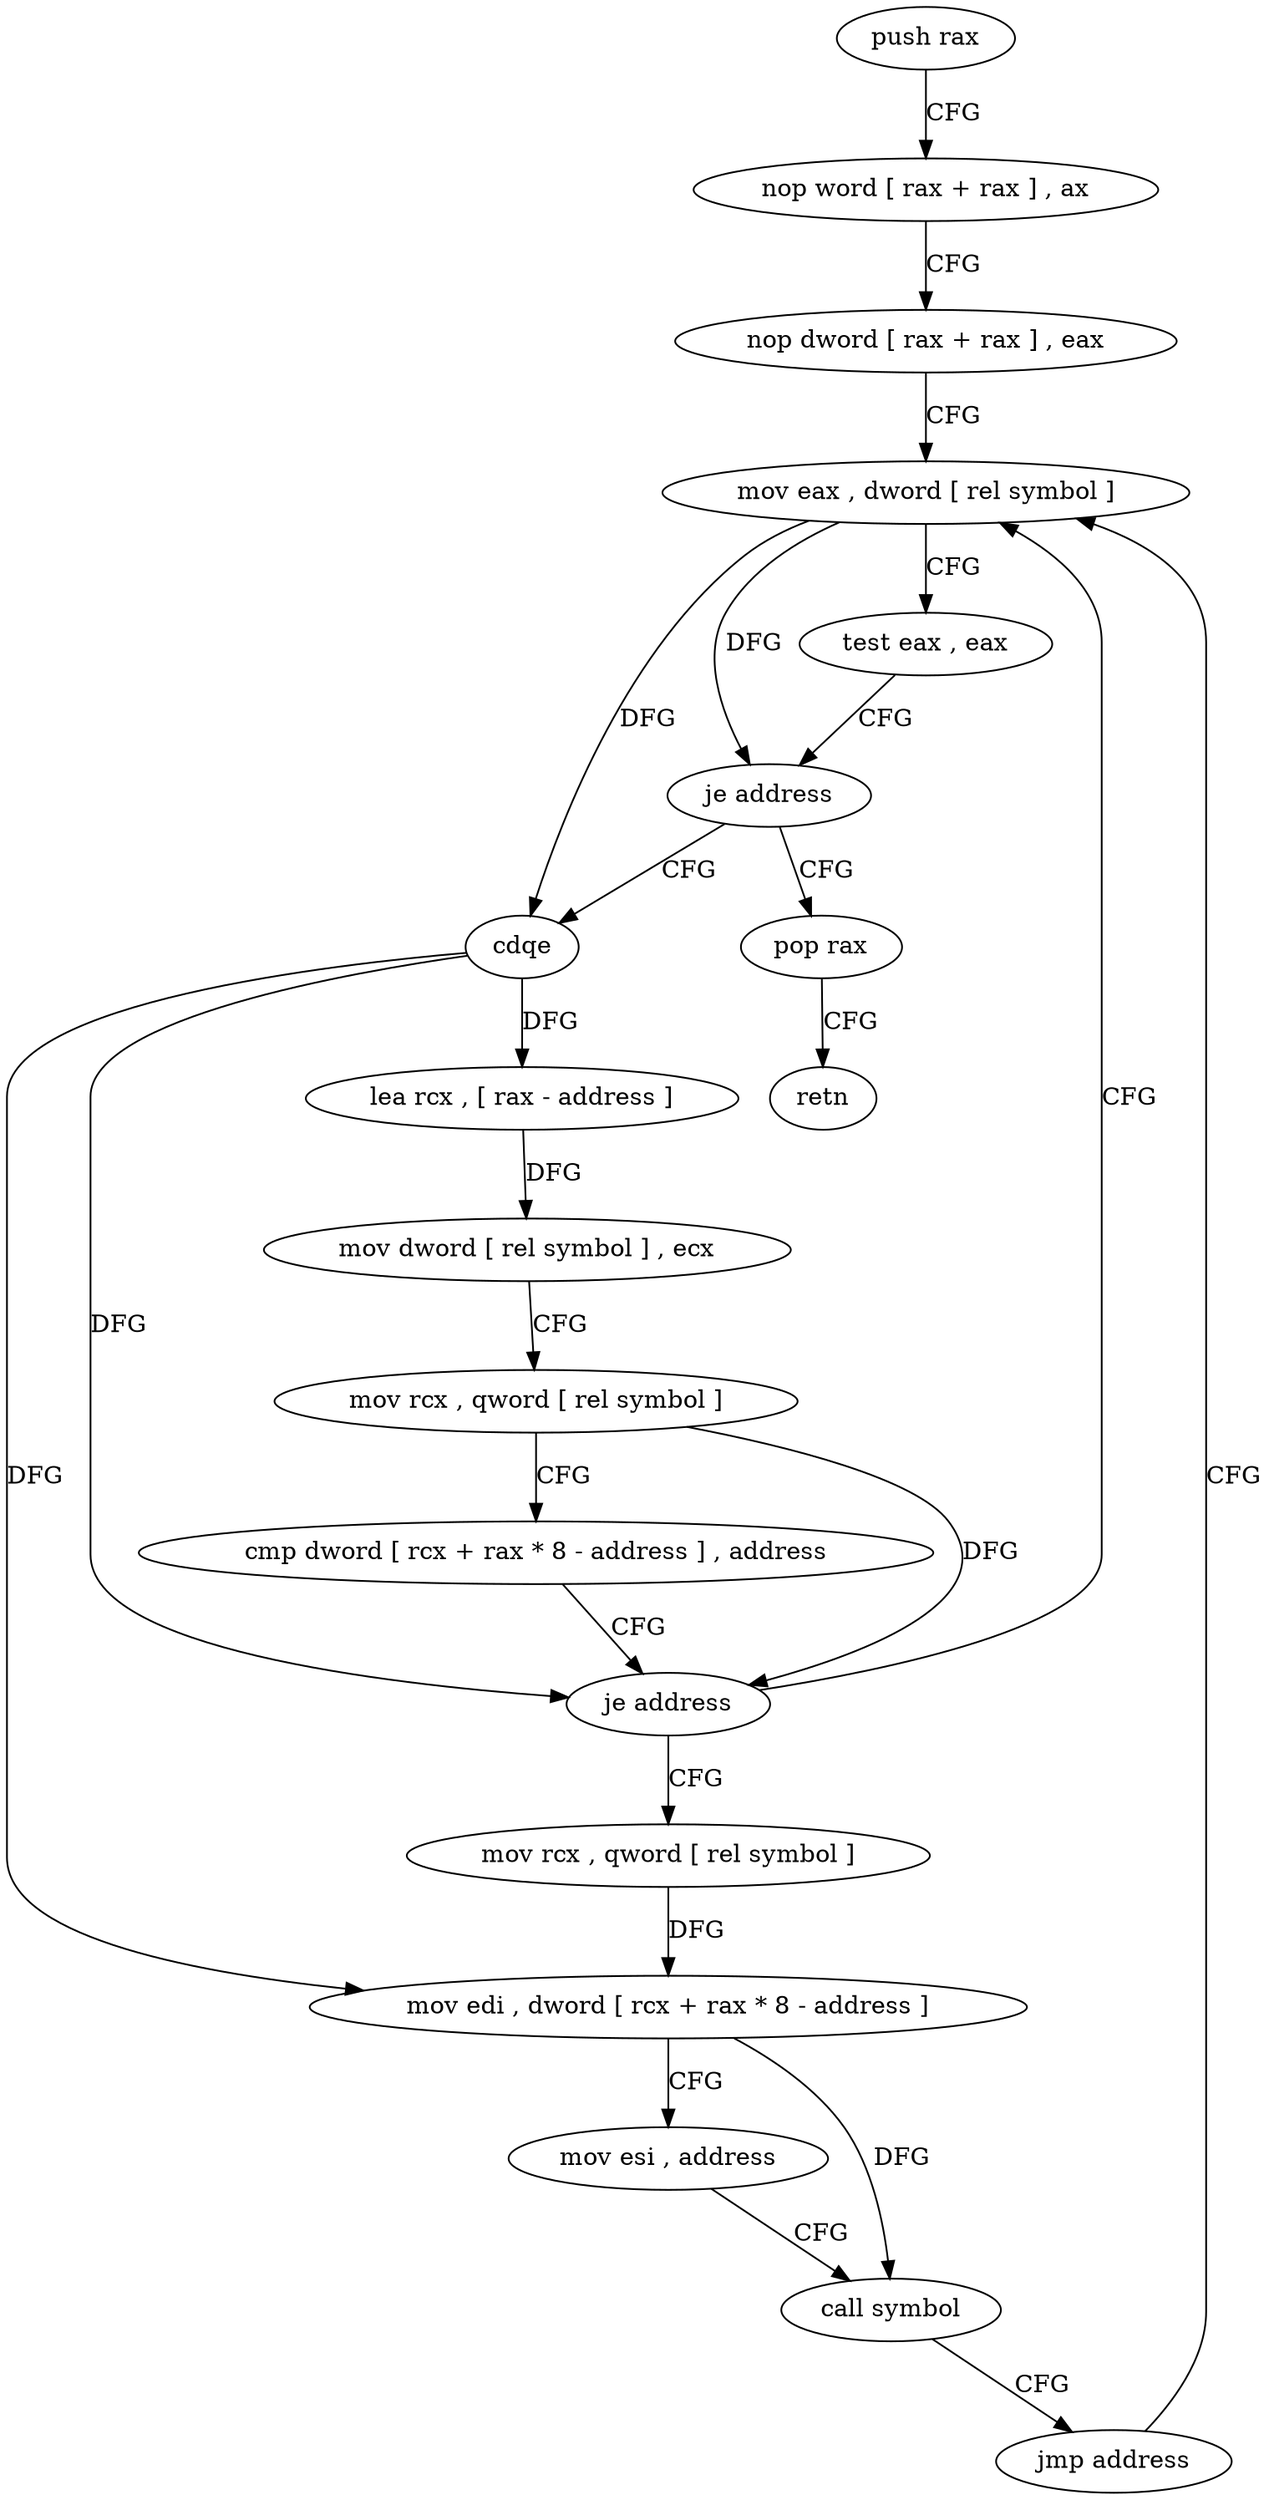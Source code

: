 digraph "func" {
"259584" [label = "push rax" ]
"259585" [label = "nop word [ rax + rax ] , ax" ]
"259595" [label = "nop dword [ rax + rax ] , eax" ]
"259600" [label = "mov eax , dword [ rel symbol ]" ]
"259659" [label = "pop rax" ]
"259660" [label = "retn" ]
"259610" [label = "cdqe" ]
"259612" [label = "lea rcx , [ rax - address ]" ]
"259616" [label = "mov dword [ rel symbol ] , ecx" ]
"259622" [label = "mov rcx , qword [ rel symbol ]" ]
"259629" [label = "cmp dword [ rcx + rax * 8 - address ] , address" ]
"259634" [label = "je address" ]
"259636" [label = "mov rcx , qword [ rel symbol ]" ]
"259606" [label = "test eax , eax" ]
"259608" [label = "je address" ]
"259643" [label = "mov edi , dword [ rcx + rax * 8 - address ]" ]
"259647" [label = "mov esi , address" ]
"259652" [label = "call symbol" ]
"259657" [label = "jmp address" ]
"259584" -> "259585" [ label = "CFG" ]
"259585" -> "259595" [ label = "CFG" ]
"259595" -> "259600" [ label = "CFG" ]
"259600" -> "259606" [ label = "CFG" ]
"259600" -> "259608" [ label = "DFG" ]
"259600" -> "259610" [ label = "DFG" ]
"259659" -> "259660" [ label = "CFG" ]
"259610" -> "259612" [ label = "DFG" ]
"259610" -> "259634" [ label = "DFG" ]
"259610" -> "259643" [ label = "DFG" ]
"259612" -> "259616" [ label = "DFG" ]
"259616" -> "259622" [ label = "CFG" ]
"259622" -> "259629" [ label = "CFG" ]
"259622" -> "259634" [ label = "DFG" ]
"259629" -> "259634" [ label = "CFG" ]
"259634" -> "259600" [ label = "CFG" ]
"259634" -> "259636" [ label = "CFG" ]
"259636" -> "259643" [ label = "DFG" ]
"259606" -> "259608" [ label = "CFG" ]
"259608" -> "259659" [ label = "CFG" ]
"259608" -> "259610" [ label = "CFG" ]
"259643" -> "259647" [ label = "CFG" ]
"259643" -> "259652" [ label = "DFG" ]
"259647" -> "259652" [ label = "CFG" ]
"259652" -> "259657" [ label = "CFG" ]
"259657" -> "259600" [ label = "CFG" ]
}
